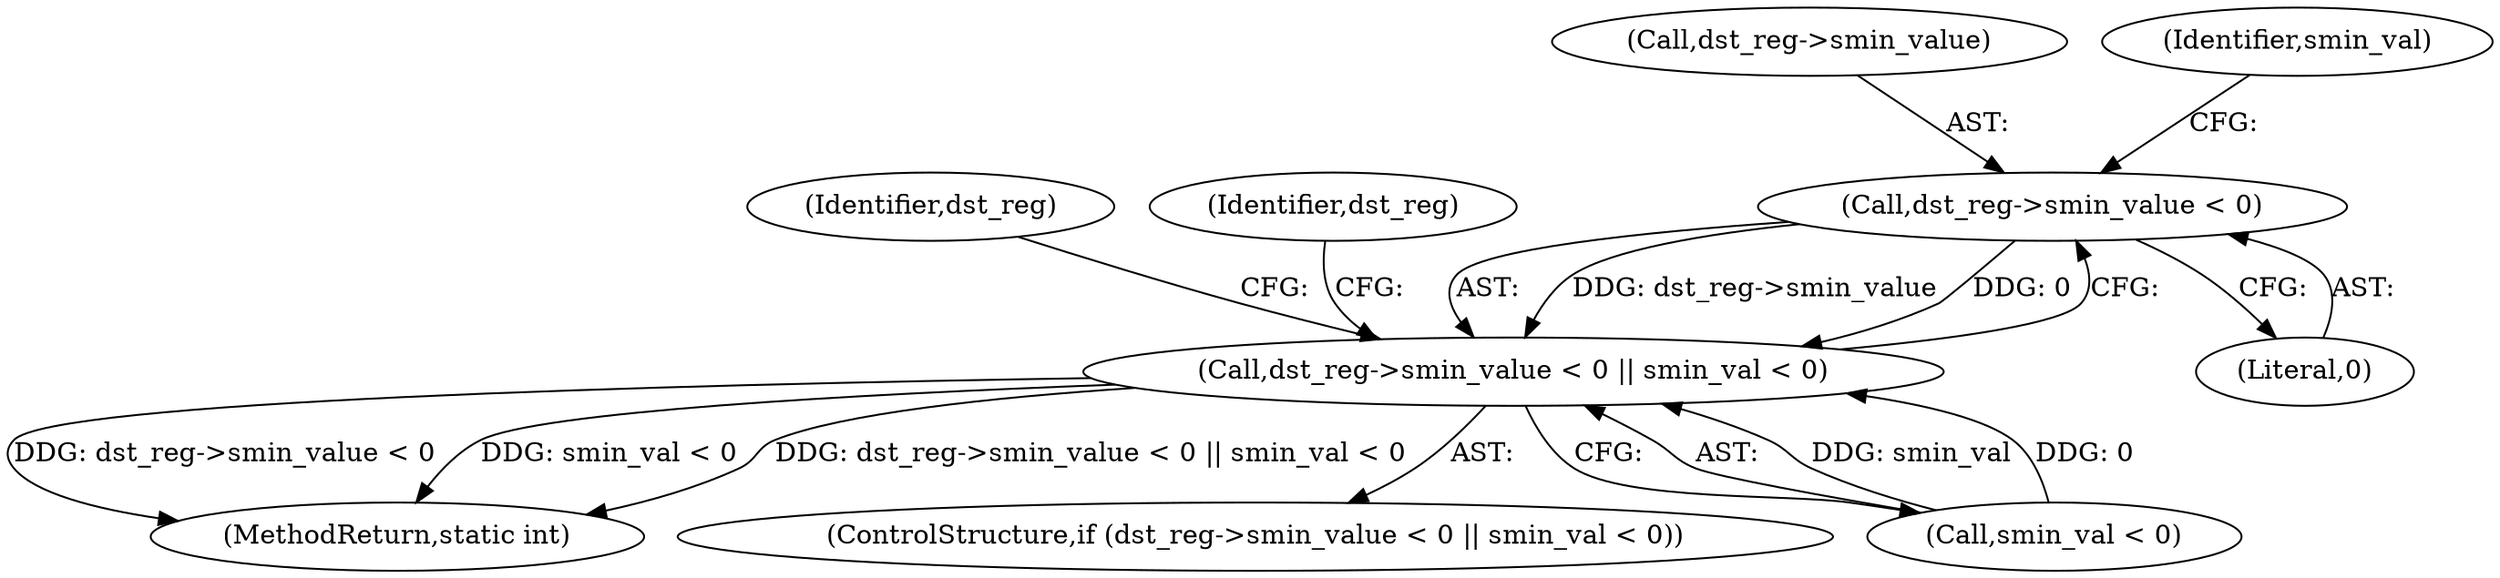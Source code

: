 digraph "0_linux_bb7f0f989ca7de1153bd128a40a71709e339fa03_0@pointer" {
"1000518" [label="(Call,dst_reg->smin_value < 0)"];
"1000517" [label="(Call,dst_reg->smin_value < 0 || smin_val < 0)"];
"1000519" [label="(Call,dst_reg->smin_value)"];
"1000522" [label="(Literal,0)"];
"1000803" [label="(MethodReturn,static int)"];
"1000516" [label="(ControlStructure,if (dst_reg->smin_value < 0 || smin_val < 0))"];
"1000529" [label="(Identifier,dst_reg)"];
"1000541" [label="(Identifier,dst_reg)"];
"1000517" [label="(Call,dst_reg->smin_value < 0 || smin_val < 0)"];
"1000523" [label="(Call,smin_val < 0)"];
"1000518" [label="(Call,dst_reg->smin_value < 0)"];
"1000524" [label="(Identifier,smin_val)"];
"1000518" -> "1000517"  [label="AST: "];
"1000518" -> "1000522"  [label="CFG: "];
"1000519" -> "1000518"  [label="AST: "];
"1000522" -> "1000518"  [label="AST: "];
"1000524" -> "1000518"  [label="CFG: "];
"1000517" -> "1000518"  [label="CFG: "];
"1000518" -> "1000517"  [label="DDG: dst_reg->smin_value"];
"1000518" -> "1000517"  [label="DDG: 0"];
"1000517" -> "1000516"  [label="AST: "];
"1000517" -> "1000523"  [label="CFG: "];
"1000523" -> "1000517"  [label="AST: "];
"1000529" -> "1000517"  [label="CFG: "];
"1000541" -> "1000517"  [label="CFG: "];
"1000517" -> "1000803"  [label="DDG: dst_reg->smin_value < 0"];
"1000517" -> "1000803"  [label="DDG: smin_val < 0"];
"1000517" -> "1000803"  [label="DDG: dst_reg->smin_value < 0 || smin_val < 0"];
"1000523" -> "1000517"  [label="DDG: smin_val"];
"1000523" -> "1000517"  [label="DDG: 0"];
}
